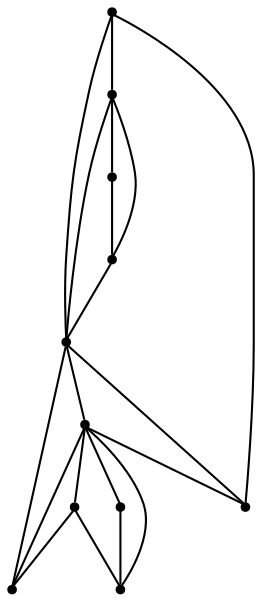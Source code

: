 graph {
  node [shape=point,comment="{\"directed\":false,\"doi\":\"10.1007/978-3-030-92931-2_12\",\"figure\":\"11 (1)\"}"]

  v0 [pos="1089.1568211062981,253.33488623622583"]
  v1 [pos="950.5055988108445,228.81447547474187"]
  v2 [pos="1042.7035902225532,405.6445759936042"]
  v3 [pos="1023.0087947279055,300.9668600432498"]
  v4 [pos="952.4058750853286,347.31105699780505"]
  v5 [pos="926.9476797642137,430.01491595428433"]
  v6 [pos="951.6099388610039,373.6523633719344"]
  v7 [pos="856.1613711249961,318.9026436752236"]
  v8 [pos="815.2881987623908,387.6085782435437"]
  v9 [pos="898.7723513548674,404.11949007470184"]
  v10 [pos="921.6145509660994,391.17584475665325"]

  v0 -- v1 [id="-1",pos="1089.1568211062981,253.33488623622583 950.5055988108445,228.81447547474187 950.5055988108445,228.81447547474187 950.5055988108445,228.81447547474187"]
  v8 -- v10 [id="-2",pos="815.2881987623908,387.6085782435437 921.6145509660994,391.17584475665325 921.6145509660994,391.17584475665325 921.6145509660994,391.17584475665325"]
  v8 -- v6 [id="-3",pos="815.2881987623908,387.6085782435437 951.6099388610039,373.6523633719344 951.6099388610039,373.6523633719344 951.6099388610039,373.6523633719344"]
  v7 -- v4 [id="-4",pos="856.1613711249961,318.9026436752236 952.4058750853286,347.31105699780505 952.4058750853286,347.31105699780505 952.4058750853286,347.31105699780505"]
  v9 -- v10 [id="-5",pos="898.7723513548674,404.11949007470184 921.6145509660994,391.17584475665325 921.6145509660994,391.17584475665325 921.6145509660994,391.17584475665325"]
  v10 -- v5 [id="-6",pos="921.6145509660994,391.17584475665325 926.9476797642137,430.01491595428433 926.9476797642137,430.01491595428433 926.9476797642137,430.01491595428433"]
  v5 -- v9 [id="-7",pos="926.9476797642137,430.01491595428433 898.7723513548674,404.11949007470184 898.7723513548674,404.11949007470184 898.7723513548674,404.11949007470184"]
  v5 -- v2 [id="-8",pos="926.9476797642137,430.01491595428433 1042.7035902225532,405.6445759936042 1042.7035902225532,405.6445759936042 1042.7035902225532,405.6445759936042"]
  v5 -- v8 [id="-9",pos="926.9476797642137,430.01491595428433 815.2881987623908,387.6085782435437 815.2881987623908,387.6085782435437 815.2881987623908,387.6085782435437"]
  v6 -- v3 [id="-10",pos="951.6099388610039,373.6523633719344 1023.0087947279055,300.9668600432498 1023.0087947279055,300.9668600432498 1023.0087947279055,300.9668600432498"]
  v1 -- v7 [id="-11",pos="950.5055988108445,228.81447547474187 856.1613711249961,318.9026436752236 856.1613711249961,318.9026436752236 856.1613711249961,318.9026436752236"]
  v6 -- v5 [id="-12",pos="951.6099388610039,373.6523633719344 926.9476797642137,430.01491595428433 926.9476797642137,430.01491595428433 926.9476797642137,430.01491595428433"]
  v4 -- v1 [id="-13",pos="952.4058750853286,347.31105699780505 950.5055988108445,228.81447547474187 950.5055988108445,228.81447547474187 950.5055988108445,228.81447547474187"]
  v4 -- v3 [id="-14",pos="952.4058750853286,347.31105699780505 1023.0087947279055,300.9668600432498 1023.0087947279055,300.9668600432498 1023.0087947279055,300.9668600432498"]
  v3 -- v5 [id="-15",pos="1023.0087947279055,300.9668600432498 926.9476797642137,430.01491595428433 926.9476797642137,430.01491595428433 926.9476797642137,430.01491595428433"]
  v3 -- v2 [id="-17",pos="1023.0087947279055,300.9668600432498 1042.7035902225532,405.6445759936042 1042.7035902225532,405.6445759936042 1042.7035902225532,405.6445759936042"]
  v3 -- v0 [id="-18",pos="1023.0087947279055,300.9668600432498 1089.1568211062981,253.33488623622583 1089.1568211062981,253.33488623622583 1089.1568211062981,253.33488623622583"]
  v3 -- v1 [id="-19",pos="1023.0087947279055,300.9668600432498 950.5055988108445,228.81447547474187 950.5055988108445,228.81447547474187 950.5055988108445,228.81447547474187"]
  v0 -- v2 [id="-20",pos="1089.1568211062981,253.33488623622583 1042.7035902225532,405.6445759936042 1042.7035902225532,405.6445759936042 1042.7035902225532,405.6445759936042"]
}